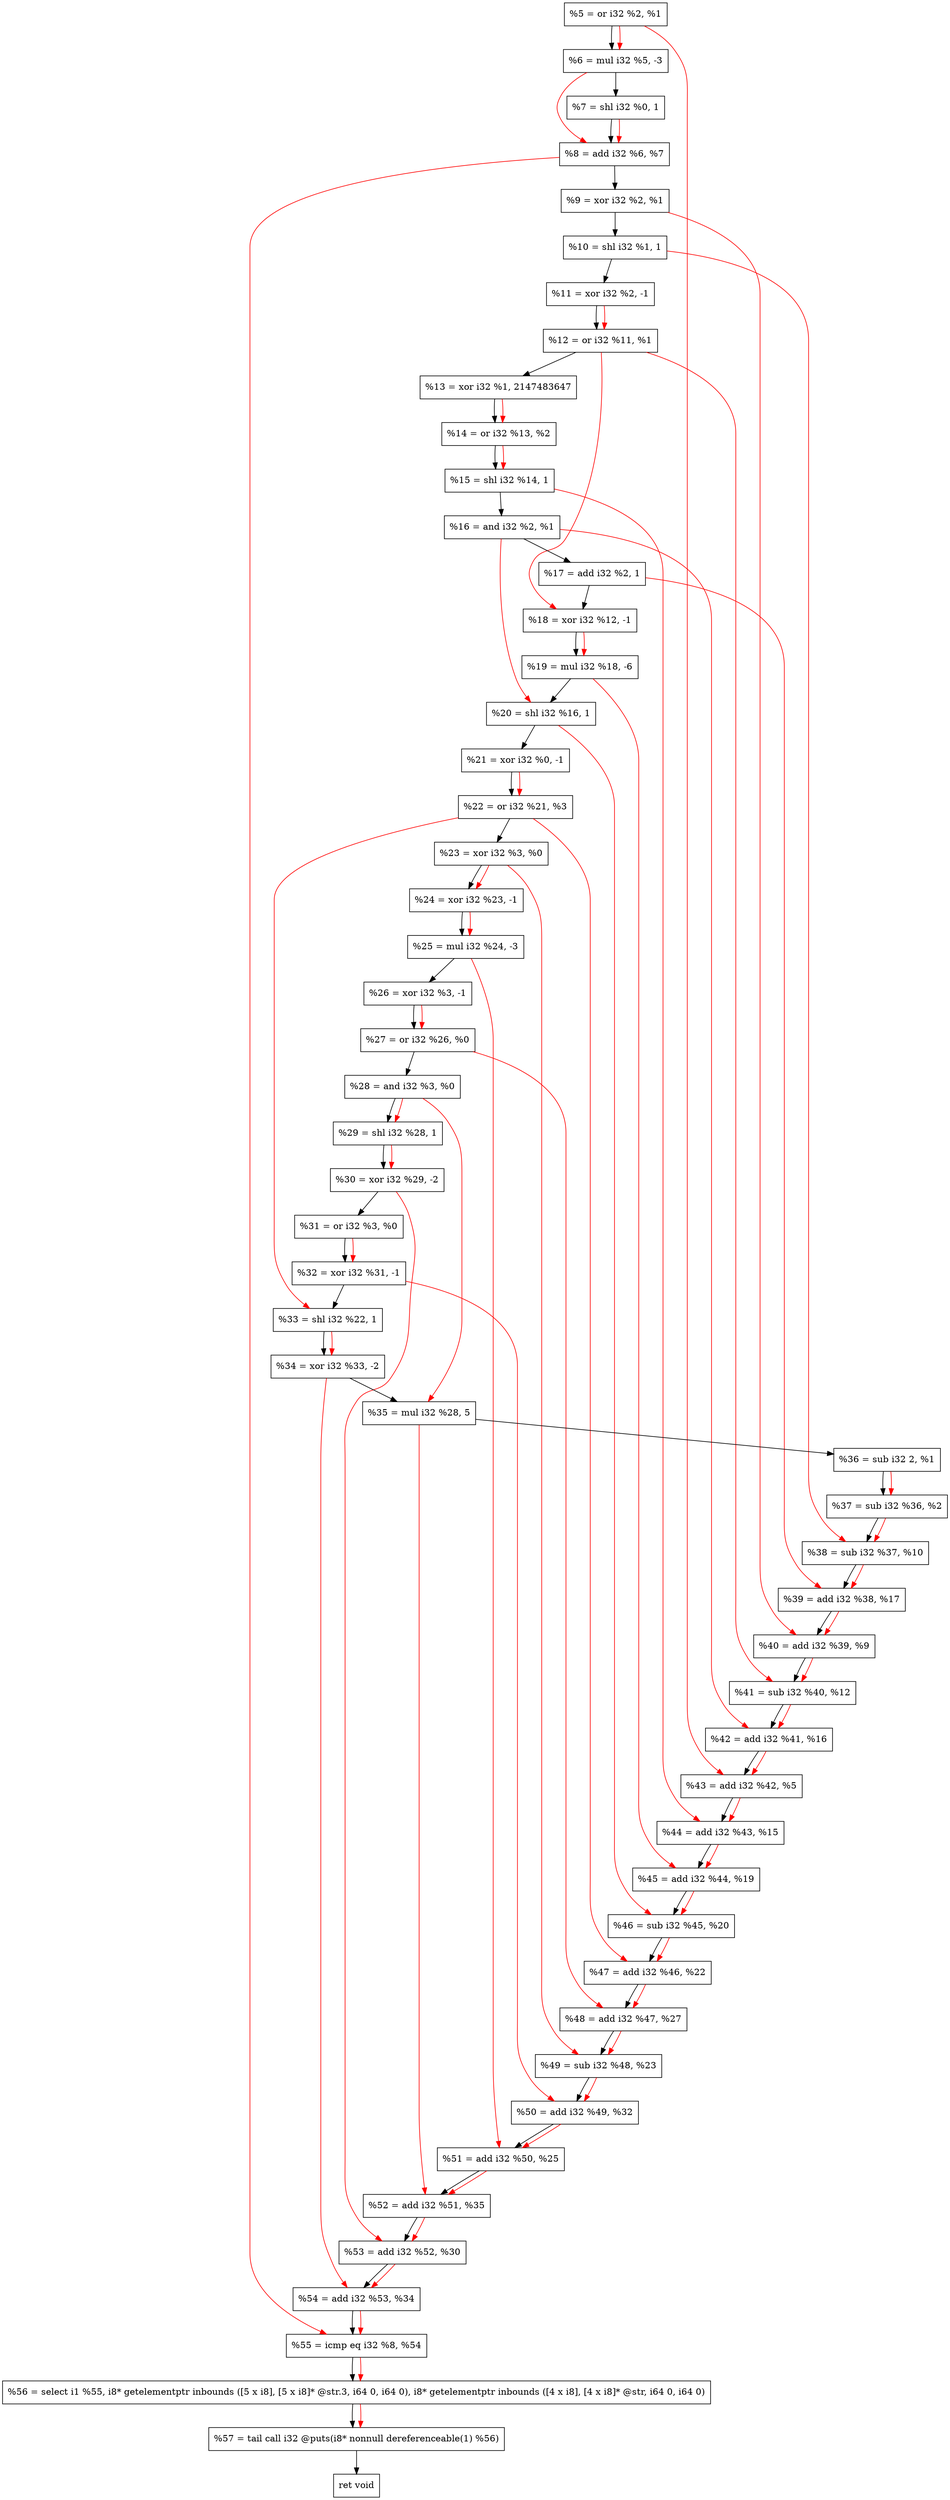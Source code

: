 digraph "DFG for'crackme' function" {
	Node0x1bfb7a0[shape=record, label="  %5 = or i32 %2, %1"];
	Node0x1bfbe20[shape=record, label="  %6 = mul i32 %5, -3"];
	Node0x1bfbec0[shape=record, label="  %7 = shl i32 %0, 1"];
	Node0x1bfbf30[shape=record, label="  %8 = add i32 %6, %7"];
	Node0x1bfbfa0[shape=record, label="  %9 = xor i32 %2, %1"];
	Node0x1bfc010[shape=record, label="  %10 = shl i32 %1, 1"];
	Node0x1bfc0b0[shape=record, label="  %11 = xor i32 %2, -1"];
	Node0x1bfc120[shape=record, label="  %12 = or i32 %11, %1"];
	Node0x1bfc1c0[shape=record, label="  %13 = xor i32 %1, 2147483647"];
	Node0x1bfc230[shape=record, label="  %14 = or i32 %13, %2"];
	Node0x1bfc2a0[shape=record, label="  %15 = shl i32 %14, 1"];
	Node0x1bfc310[shape=record, label="  %16 = and i32 %2, %1"];
	Node0x1bfc380[shape=record, label="  %17 = add i32 %2, 1"];
	Node0x1bfc3f0[shape=record, label="  %18 = xor i32 %12, -1"];
	Node0x1bfc490[shape=record, label="  %19 = mul i32 %18, -6"];
	Node0x1bfc500[shape=record, label="  %20 = shl i32 %16, 1"];
	Node0x1bfc570[shape=record, label="  %21 = xor i32 %0, -1"];
	Node0x1bfc5e0[shape=record, label="  %22 = or i32 %21, %3"];
	Node0x1bfc650[shape=record, label="  %23 = xor i32 %3, %0"];
	Node0x1bfc6c0[shape=record, label="  %24 = xor i32 %23, -1"];
	Node0x1bfc730[shape=record, label="  %25 = mul i32 %24, -3"];
	Node0x1bfc7a0[shape=record, label="  %26 = xor i32 %3, -1"];
	Node0x1bfc810[shape=record, label="  %27 = or i32 %26, %0"];
	Node0x1bfc880[shape=record, label="  %28 = and i32 %3, %0"];
	Node0x1bfc8f0[shape=record, label="  %29 = shl i32 %28, 1"];
	Node0x1bfc990[shape=record, label="  %30 = xor i32 %29, -2"];
	Node0x1bfca00[shape=record, label="  %31 = or i32 %3, %0"];
	Node0x1bfca70[shape=record, label="  %32 = xor i32 %31, -1"];
	Node0x1bfccf0[shape=record, label="  %33 = shl i32 %22, 1"];
	Node0x1bfcd60[shape=record, label="  %34 = xor i32 %33, -2"];
	Node0x1bfce00[shape=record, label="  %35 = mul i32 %28, 5"];
	Node0x1bfcea0[shape=record, label="  %36 = sub i32 2, %1"];
	Node0x1bfcf10[shape=record, label="  %37 = sub i32 %36, %2"];
	Node0x1bfcf80[shape=record, label="  %38 = sub i32 %37, %10"];
	Node0x1bfcff0[shape=record, label="  %39 = add i32 %38, %17"];
	Node0x1bfd060[shape=record, label="  %40 = add i32 %39, %9"];
	Node0x1bfd0d0[shape=record, label="  %41 = sub i32 %40, %12"];
	Node0x1bfd140[shape=record, label="  %42 = add i32 %41, %16"];
	Node0x1bfd1b0[shape=record, label="  %43 = add i32 %42, %5"];
	Node0x1bfd220[shape=record, label="  %44 = add i32 %43, %15"];
	Node0x1bfd290[shape=record, label="  %45 = add i32 %44, %19"];
	Node0x1bfd300[shape=record, label="  %46 = sub i32 %45, %20"];
	Node0x1bfd370[shape=record, label="  %47 = add i32 %46, %22"];
	Node0x1bfd3e0[shape=record, label="  %48 = add i32 %47, %27"];
	Node0x1bfd450[shape=record, label="  %49 = sub i32 %48, %23"];
	Node0x1bfd4c0[shape=record, label="  %50 = add i32 %49, %32"];
	Node0x1bfd530[shape=record, label="  %51 = add i32 %50, %25"];
	Node0x1bfd5a0[shape=record, label="  %52 = add i32 %51, %35"];
	Node0x1bfd610[shape=record, label="  %53 = add i32 %52, %30"];
	Node0x1bfd680[shape=record, label="  %54 = add i32 %53, %34"];
	Node0x1bfd6f0[shape=record, label="  %55 = icmp eq i32 %8, %54"];
	Node0x1b9c268[shape=record, label="  %56 = select i1 %55, i8* getelementptr inbounds ([5 x i8], [5 x i8]* @str.3, i64 0, i64 0), i8* getelementptr inbounds ([4 x i8], [4 x i8]* @str, i64 0, i64 0)"];
	Node0x1bfdb90[shape=record, label="  %57 = tail call i32 @puts(i8* nonnull dereferenceable(1) %56)"];
	Node0x1bfdbe0[shape=record, label="  ret void"];
	Node0x1bfb7a0 -> Node0x1bfbe20;
	Node0x1bfbe20 -> Node0x1bfbec0;
	Node0x1bfbec0 -> Node0x1bfbf30;
	Node0x1bfbf30 -> Node0x1bfbfa0;
	Node0x1bfbfa0 -> Node0x1bfc010;
	Node0x1bfc010 -> Node0x1bfc0b0;
	Node0x1bfc0b0 -> Node0x1bfc120;
	Node0x1bfc120 -> Node0x1bfc1c0;
	Node0x1bfc1c0 -> Node0x1bfc230;
	Node0x1bfc230 -> Node0x1bfc2a0;
	Node0x1bfc2a0 -> Node0x1bfc310;
	Node0x1bfc310 -> Node0x1bfc380;
	Node0x1bfc380 -> Node0x1bfc3f0;
	Node0x1bfc3f0 -> Node0x1bfc490;
	Node0x1bfc490 -> Node0x1bfc500;
	Node0x1bfc500 -> Node0x1bfc570;
	Node0x1bfc570 -> Node0x1bfc5e0;
	Node0x1bfc5e0 -> Node0x1bfc650;
	Node0x1bfc650 -> Node0x1bfc6c0;
	Node0x1bfc6c0 -> Node0x1bfc730;
	Node0x1bfc730 -> Node0x1bfc7a0;
	Node0x1bfc7a0 -> Node0x1bfc810;
	Node0x1bfc810 -> Node0x1bfc880;
	Node0x1bfc880 -> Node0x1bfc8f0;
	Node0x1bfc8f0 -> Node0x1bfc990;
	Node0x1bfc990 -> Node0x1bfca00;
	Node0x1bfca00 -> Node0x1bfca70;
	Node0x1bfca70 -> Node0x1bfccf0;
	Node0x1bfccf0 -> Node0x1bfcd60;
	Node0x1bfcd60 -> Node0x1bfce00;
	Node0x1bfce00 -> Node0x1bfcea0;
	Node0x1bfcea0 -> Node0x1bfcf10;
	Node0x1bfcf10 -> Node0x1bfcf80;
	Node0x1bfcf80 -> Node0x1bfcff0;
	Node0x1bfcff0 -> Node0x1bfd060;
	Node0x1bfd060 -> Node0x1bfd0d0;
	Node0x1bfd0d0 -> Node0x1bfd140;
	Node0x1bfd140 -> Node0x1bfd1b0;
	Node0x1bfd1b0 -> Node0x1bfd220;
	Node0x1bfd220 -> Node0x1bfd290;
	Node0x1bfd290 -> Node0x1bfd300;
	Node0x1bfd300 -> Node0x1bfd370;
	Node0x1bfd370 -> Node0x1bfd3e0;
	Node0x1bfd3e0 -> Node0x1bfd450;
	Node0x1bfd450 -> Node0x1bfd4c0;
	Node0x1bfd4c0 -> Node0x1bfd530;
	Node0x1bfd530 -> Node0x1bfd5a0;
	Node0x1bfd5a0 -> Node0x1bfd610;
	Node0x1bfd610 -> Node0x1bfd680;
	Node0x1bfd680 -> Node0x1bfd6f0;
	Node0x1bfd6f0 -> Node0x1b9c268;
	Node0x1b9c268 -> Node0x1bfdb90;
	Node0x1bfdb90 -> Node0x1bfdbe0;
edge [color=red]
	Node0x1bfb7a0 -> Node0x1bfbe20;
	Node0x1bfbe20 -> Node0x1bfbf30;
	Node0x1bfbec0 -> Node0x1bfbf30;
	Node0x1bfc0b0 -> Node0x1bfc120;
	Node0x1bfc1c0 -> Node0x1bfc230;
	Node0x1bfc230 -> Node0x1bfc2a0;
	Node0x1bfc120 -> Node0x1bfc3f0;
	Node0x1bfc3f0 -> Node0x1bfc490;
	Node0x1bfc310 -> Node0x1bfc500;
	Node0x1bfc570 -> Node0x1bfc5e0;
	Node0x1bfc650 -> Node0x1bfc6c0;
	Node0x1bfc6c0 -> Node0x1bfc730;
	Node0x1bfc7a0 -> Node0x1bfc810;
	Node0x1bfc880 -> Node0x1bfc8f0;
	Node0x1bfc8f0 -> Node0x1bfc990;
	Node0x1bfca00 -> Node0x1bfca70;
	Node0x1bfc5e0 -> Node0x1bfccf0;
	Node0x1bfccf0 -> Node0x1bfcd60;
	Node0x1bfc880 -> Node0x1bfce00;
	Node0x1bfcea0 -> Node0x1bfcf10;
	Node0x1bfcf10 -> Node0x1bfcf80;
	Node0x1bfc010 -> Node0x1bfcf80;
	Node0x1bfcf80 -> Node0x1bfcff0;
	Node0x1bfc380 -> Node0x1bfcff0;
	Node0x1bfcff0 -> Node0x1bfd060;
	Node0x1bfbfa0 -> Node0x1bfd060;
	Node0x1bfd060 -> Node0x1bfd0d0;
	Node0x1bfc120 -> Node0x1bfd0d0;
	Node0x1bfd0d0 -> Node0x1bfd140;
	Node0x1bfc310 -> Node0x1bfd140;
	Node0x1bfd140 -> Node0x1bfd1b0;
	Node0x1bfb7a0 -> Node0x1bfd1b0;
	Node0x1bfd1b0 -> Node0x1bfd220;
	Node0x1bfc2a0 -> Node0x1bfd220;
	Node0x1bfd220 -> Node0x1bfd290;
	Node0x1bfc490 -> Node0x1bfd290;
	Node0x1bfd290 -> Node0x1bfd300;
	Node0x1bfc500 -> Node0x1bfd300;
	Node0x1bfd300 -> Node0x1bfd370;
	Node0x1bfc5e0 -> Node0x1bfd370;
	Node0x1bfd370 -> Node0x1bfd3e0;
	Node0x1bfc810 -> Node0x1bfd3e0;
	Node0x1bfd3e0 -> Node0x1bfd450;
	Node0x1bfc650 -> Node0x1bfd450;
	Node0x1bfd450 -> Node0x1bfd4c0;
	Node0x1bfca70 -> Node0x1bfd4c0;
	Node0x1bfd4c0 -> Node0x1bfd530;
	Node0x1bfc730 -> Node0x1bfd530;
	Node0x1bfd530 -> Node0x1bfd5a0;
	Node0x1bfce00 -> Node0x1bfd5a0;
	Node0x1bfd5a0 -> Node0x1bfd610;
	Node0x1bfc990 -> Node0x1bfd610;
	Node0x1bfd610 -> Node0x1bfd680;
	Node0x1bfcd60 -> Node0x1bfd680;
	Node0x1bfbf30 -> Node0x1bfd6f0;
	Node0x1bfd680 -> Node0x1bfd6f0;
	Node0x1bfd6f0 -> Node0x1b9c268;
	Node0x1b9c268 -> Node0x1bfdb90;
}
